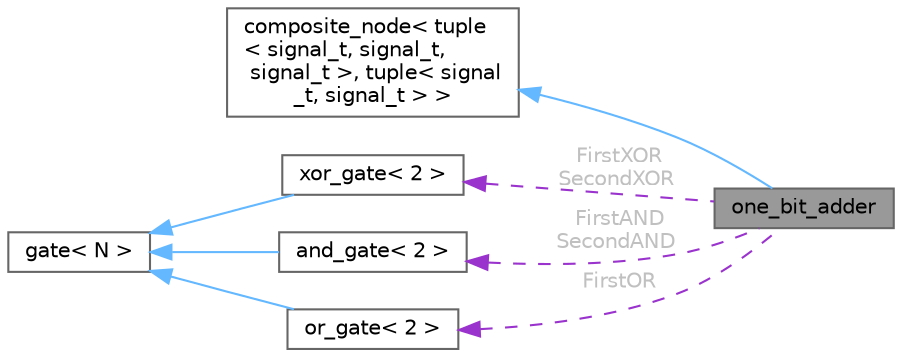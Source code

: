 digraph "one_bit_adder"
{
 // LATEX_PDF_SIZE
  bgcolor="transparent";
  edge [fontname=Helvetica,fontsize=10,labelfontname=Helvetica,labelfontsize=10];
  node [fontname=Helvetica,fontsize=10,shape=box,height=0.2,width=0.4];
  rankdir="LR";
  Node1 [id="Node000001",label="one_bit_adder",height=0.2,width=0.4,color="gray40", fillcolor="grey60", style="filled", fontcolor="black",tooltip=" "];
  Node2 -> Node1 [id="edge1_Node000001_Node000002",dir="back",color="steelblue1",style="solid",tooltip=" "];
  Node2 [id="Node000002",label="composite_node\< tuple\l\< signal_t, signal_t,\l signal_t \>, tuple\< signal\l_t, signal_t \> \>",height=0.2,width=0.4,color="gray40", fillcolor="white", style="filled",tooltip=" "];
  Node3 -> Node1 [id="edge2_Node000001_Node000003",dir="back",color="darkorchid3",style="dashed",tooltip=" ",label=" FirstXOR\nSecondXOR",fontcolor="grey" ];
  Node3 [id="Node000003",label="xor_gate\< 2 \>",height=0.2,width=0.4,color="gray40", fillcolor="white", style="filled",URL="$classxor__gate.html",tooltip=" "];
  Node4 -> Node3 [id="edge3_Node000003_Node000004",dir="back",color="steelblue1",style="solid",tooltip=" "];
  Node4 [id="Node000004",label="gate\< N \>",height=0.2,width=0.4,color="gray40", fillcolor="white", style="filled",URL="$classgate.html",tooltip=" "];
  Node5 -> Node1 [id="edge4_Node000001_Node000005",dir="back",color="darkorchid3",style="dashed",tooltip=" ",label=" FirstAND\nSecondAND",fontcolor="grey" ];
  Node5 [id="Node000005",label="and_gate\< 2 \>",height=0.2,width=0.4,color="gray40", fillcolor="white", style="filled",URL="$classand__gate.html",tooltip=" "];
  Node4 -> Node5 [id="edge5_Node000005_Node000004",dir="back",color="steelblue1",style="solid",tooltip=" "];
  Node6 -> Node1 [id="edge6_Node000001_Node000006",dir="back",color="darkorchid3",style="dashed",tooltip=" ",label=" FirstOR",fontcolor="grey" ];
  Node6 [id="Node000006",label="or_gate\< 2 \>",height=0.2,width=0.4,color="gray40", fillcolor="white", style="filled",URL="$classor__gate.html",tooltip=" "];
  Node4 -> Node6 [id="edge7_Node000006_Node000004",dir="back",color="steelblue1",style="solid",tooltip=" "];
}
